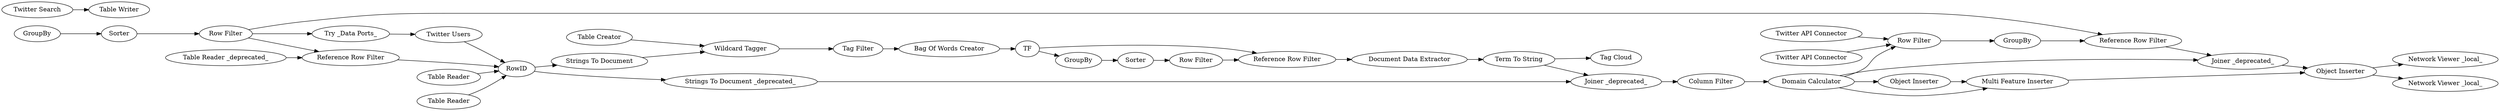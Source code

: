 digraph {
	82 -> 51
	50 -> 21
	53 -> 54
	158 -> 159
	14 -> 17
	108 -> 111
	13 -> 14
	19 -> 56
	111 -> 167
	153 -> 162
	1 -> 165
	56 -> 50
	160 -> 202
	159 -> 160
	18 -> 19
	167 -> 153
	161 -> 167
	4 -> 51
	207 -> 165
	112 -> 53
	51 -> 112
	54 -> 55
	165 -> 146
	173 -> 172
	17 -> 18
	111 -> 200
	111 -> 169
	21 -> 108
	55 -> 13
	111 -> 165
	200 -> 169
	13 -> 19
	51 -> 5
	205 -> 51
	5 -> 21
	172 -> 51
	160 -> 161
	160 -> 172
	146 -> 161
	202 -> 82
	169 -> 153
	50 -> 7
	10 -> 53
	2 -> 3
	153 -> 209
	165 [label="Row Filter"]
	167 [label="Joiner _deprecated_"]
	55 [label="Bag Of Words Creator"]
	7 [label="Tag Cloud"]
	169 [label="Multi Feature Inserter"]
	18 [label="Row Filter"]
	21 [label="Joiner _deprecated_"]
	153 [label="Object Inserter"]
	162 [label="Network Viewer _local_"]
	108 [label="Column Filter"]
	17 [label=Sorter]
	200 [label="Object Inserter"]
	3 [label="Table Writer"]
	209 [label="Network Viewer _local_"]
	19 [label="Reference Row Filter"]
	161 [label="Reference Row Filter"]
	51 [label=RowID]
	56 [label="Document Data Extractor"]
	54 [label="Tag Filter"]
	146 [label=GroupBy]
	10 [label="Table Creator"]
	50 [label="Term To String"]
	1 [label="Twitter API Connector"]
	112 [label="Strings To Document"]
	53 [label="Wildcard Tagger"]
	207 [label="Twitter API Connector"]
	173 [label="Table Reader _deprecated_"]
	158 [label=GroupBy]
	4 [label="Table Reader"]
	159 [label=Sorter]
	172 [label="Reference Row Filter"]
	202 [label="Try _Data Ports_"]
	14 [label=GroupBy]
	160 [label="Row Filter"]
	5 [label="Strings To Document _deprecated_"]
	13 [label=TF]
	82 [label="Twitter Users"]
	205 [label="Table Reader"]
	111 [label="Domain Calculator"]
	2 [label="Twitter Search"]
	rankdir=LR
}
